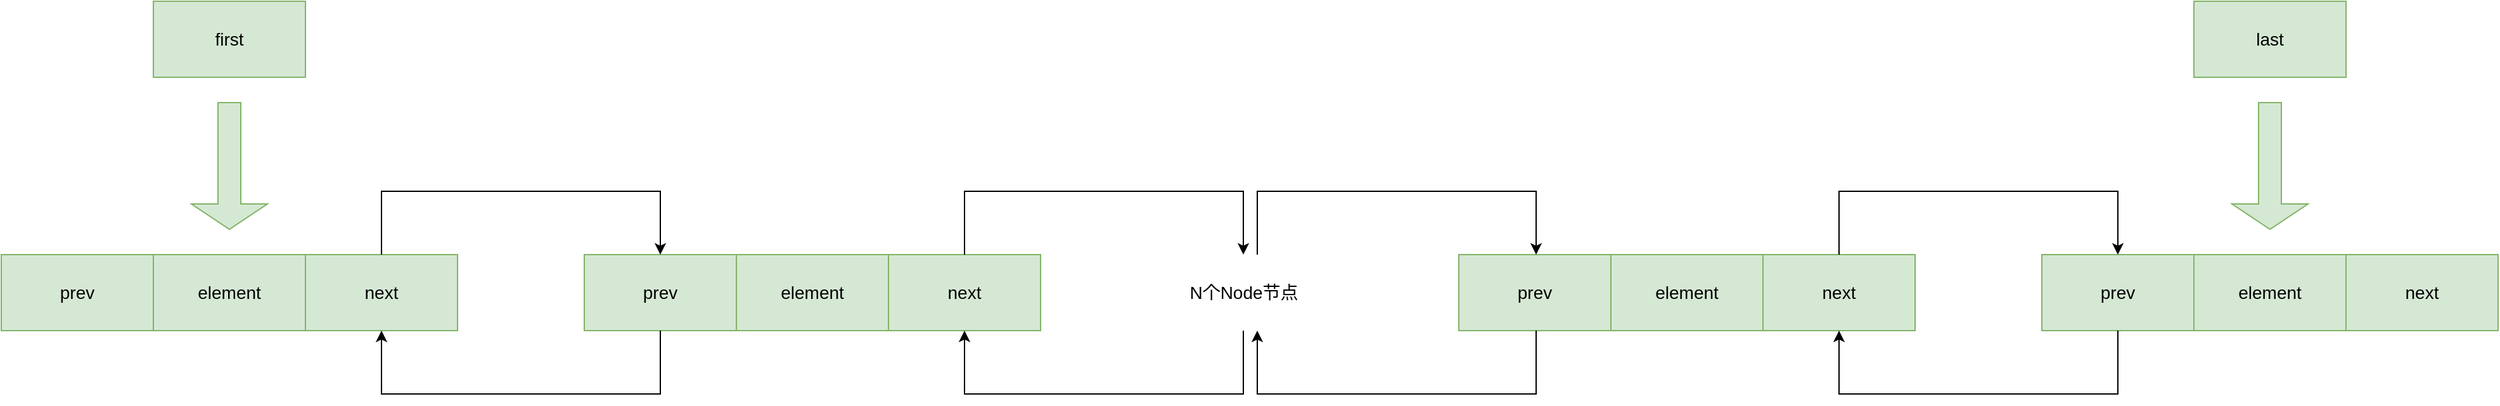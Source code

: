 <mxfile version="20.6.2" type="device"><diagram id="ElD_fhYUg22t5E7HT_a5" name="第 1 页"><mxGraphModel dx="772" dy="489" grid="1" gridSize="10" guides="1" tooltips="1" connect="1" arrows="1" fold="1" page="1" pageScale="1" pageWidth="827" pageHeight="1169" math="0" shadow="0"><root><mxCell id="0"/><mxCell id="1" parent="0"/><mxCell id="WG_Ory-17rc3zmio_Q6j-1" value="prev" style="rounded=0;whiteSpace=wrap;html=1;fillColor=#d5e8d4;strokeColor=#82b366;fontSize=14;" parent="1" vertex="1"><mxGeometry x="30" y="230" width="120" height="60" as="geometry"/></mxCell><mxCell id="WG_Ory-17rc3zmio_Q6j-2" value="element" style="rounded=0;whiteSpace=wrap;html=1;fillColor=#d5e8d4;strokeColor=#82b366;fontSize=14;" parent="1" vertex="1"><mxGeometry x="150" y="230" width="120" height="60" as="geometry"/></mxCell><mxCell id="WG_Ory-17rc3zmio_Q6j-3" value="next" style="rounded=0;whiteSpace=wrap;html=1;fillColor=#d5e8d4;strokeColor=#82b366;fontSize=14;" parent="1" vertex="1"><mxGeometry x="270" y="230" width="120" height="60" as="geometry"/></mxCell><mxCell id="WG_Ory-17rc3zmio_Q6j-4" value="prev" style="rounded=0;whiteSpace=wrap;html=1;fillColor=#d5e8d4;strokeColor=#82b366;fontSize=14;" parent="1" vertex="1"><mxGeometry x="490" y="230" width="120" height="60" as="geometry"/></mxCell><mxCell id="WG_Ory-17rc3zmio_Q6j-5" value="element" style="rounded=0;whiteSpace=wrap;html=1;fillColor=#d5e8d4;strokeColor=#82b366;fontSize=14;" parent="1" vertex="1"><mxGeometry x="610" y="230" width="120" height="60" as="geometry"/></mxCell><mxCell id="WG_Ory-17rc3zmio_Q6j-6" value="next" style="rounded=0;whiteSpace=wrap;html=1;fillColor=#d5e8d4;strokeColor=#82b366;fontSize=14;" parent="1" vertex="1"><mxGeometry x="730" y="230" width="120" height="60" as="geometry"/></mxCell><mxCell id="WG_Ory-17rc3zmio_Q6j-8" value="prev" style="rounded=0;whiteSpace=wrap;html=1;fillColor=#d5e8d4;strokeColor=#82b366;fontSize=14;" parent="1" vertex="1"><mxGeometry x="1180" y="230" width="120" height="60" as="geometry"/></mxCell><mxCell id="WG_Ory-17rc3zmio_Q6j-9" value="element" style="rounded=0;whiteSpace=wrap;html=1;fillColor=#d5e8d4;strokeColor=#82b366;fontSize=14;" parent="1" vertex="1"><mxGeometry x="1300" y="230" width="120" height="60" as="geometry"/></mxCell><mxCell id="WG_Ory-17rc3zmio_Q6j-10" value="next" style="rounded=0;whiteSpace=wrap;html=1;fillColor=#d5e8d4;strokeColor=#82b366;fontSize=14;" parent="1" vertex="1"><mxGeometry x="1420" y="230" width="120" height="60" as="geometry"/></mxCell><mxCell id="WG_Ory-17rc3zmio_Q6j-11" value="prev" style="rounded=0;whiteSpace=wrap;html=1;fillColor=#d5e8d4;strokeColor=#82b366;fontSize=14;" parent="1" vertex="1"><mxGeometry x="1640" y="230" width="120" height="60" as="geometry"/></mxCell><mxCell id="WG_Ory-17rc3zmio_Q6j-12" value="element" style="rounded=0;whiteSpace=wrap;html=1;fillColor=#d5e8d4;strokeColor=#82b366;fontSize=14;" parent="1" vertex="1"><mxGeometry x="1760" y="230" width="120" height="60" as="geometry"/></mxCell><mxCell id="WG_Ory-17rc3zmio_Q6j-13" value="next" style="rounded=0;whiteSpace=wrap;html=1;fillColor=#d5e8d4;strokeColor=#82b366;fontSize=14;" parent="1" vertex="1"><mxGeometry x="1880" y="230" width="120" height="60" as="geometry"/></mxCell><mxCell id="WG_Ory-17rc3zmio_Q6j-15" value="" style="edgeStyle=segmentEdgeStyle;endArrow=classic;html=1;rounded=0;entryX=0.5;entryY=0;entryDx=0;entryDy=0;fontSize=14;" parent="1" target="WG_Ory-17rc3zmio_Q6j-4" edge="1"><mxGeometry width="50" height="50" relative="1" as="geometry"><mxPoint x="330" y="230" as="sourcePoint"/><mxPoint x="380" y="180" as="targetPoint"/><Array as="points"><mxPoint x="330" y="180"/><mxPoint x="550" y="180"/></Array></mxGeometry></mxCell><mxCell id="WG_Ory-17rc3zmio_Q6j-18" value="" style="edgeStyle=segmentEdgeStyle;endArrow=classic;html=1;rounded=0;entryX=0.5;entryY=0;entryDx=0;entryDy=0;fontSize=14;" parent="1" edge="1"><mxGeometry width="50" height="50" relative="1" as="geometry"><mxPoint x="550" y="290" as="sourcePoint"/><mxPoint x="330" y="290" as="targetPoint"/><Array as="points"><mxPoint x="550" y="340"/><mxPoint x="330" y="340"/></Array></mxGeometry></mxCell><mxCell id="WG_Ory-17rc3zmio_Q6j-19" value="" style="edgeStyle=segmentEdgeStyle;endArrow=classic;html=1;rounded=0;entryX=0.5;entryY=0;entryDx=0;entryDy=0;fontSize=14;" parent="1" edge="1"><mxGeometry width="50" height="50" relative="1" as="geometry"><mxPoint x="1010" y="290" as="sourcePoint"/><mxPoint x="790" y="290" as="targetPoint"/><Array as="points"><mxPoint x="1010" y="340"/><mxPoint x="790" y="340"/></Array></mxGeometry></mxCell><mxCell id="WG_Ory-17rc3zmio_Q6j-21" value="" style="edgeStyle=segmentEdgeStyle;endArrow=classic;html=1;rounded=0;entryX=0.5;entryY=0;entryDx=0;entryDy=0;fontSize=14;" parent="1" edge="1"><mxGeometry width="50" height="50" relative="1" as="geometry"><mxPoint x="1241" y="290" as="sourcePoint"/><mxPoint x="1021" y="290" as="targetPoint"/><Array as="points"><mxPoint x="1241" y="340"/><mxPoint x="1021" y="340"/></Array></mxGeometry></mxCell><mxCell id="WG_Ory-17rc3zmio_Q6j-22" value="" style="edgeStyle=segmentEdgeStyle;endArrow=classic;html=1;rounded=0;entryX=0.5;entryY=0;entryDx=0;entryDy=0;fontSize=14;" parent="1" edge="1"><mxGeometry width="50" height="50" relative="1" as="geometry"><mxPoint x="1700" y="290" as="sourcePoint"/><mxPoint x="1480" y="290" as="targetPoint"/><Array as="points"><mxPoint x="1700" y="340"/><mxPoint x="1480" y="340"/></Array></mxGeometry></mxCell><mxCell id="WG_Ory-17rc3zmio_Q6j-23" value="" style="edgeStyle=segmentEdgeStyle;endArrow=classic;html=1;rounded=0;entryX=0.5;entryY=0;entryDx=0;entryDy=0;fontSize=14;" parent="1" edge="1"><mxGeometry width="50" height="50" relative="1" as="geometry"><mxPoint x="790" y="230" as="sourcePoint"/><mxPoint x="1010" y="230" as="targetPoint"/><Array as="points"><mxPoint x="790" y="180"/><mxPoint x="1010" y="180"/></Array></mxGeometry></mxCell><mxCell id="WG_Ory-17rc3zmio_Q6j-24" value="" style="edgeStyle=segmentEdgeStyle;endArrow=classic;html=1;rounded=0;entryX=0.5;entryY=0;entryDx=0;entryDy=0;fontSize=14;" parent="1" edge="1"><mxGeometry width="50" height="50" relative="1" as="geometry"><mxPoint x="1021" y="230" as="sourcePoint"/><mxPoint x="1241" y="230" as="targetPoint"/><Array as="points"><mxPoint x="1021" y="180"/><mxPoint x="1241" y="180"/></Array></mxGeometry></mxCell><mxCell id="WG_Ory-17rc3zmio_Q6j-25" value="" style="edgeStyle=segmentEdgeStyle;endArrow=classic;html=1;rounded=0;entryX=0.5;entryY=0;entryDx=0;entryDy=0;fontSize=14;" parent="1" edge="1"><mxGeometry width="50" height="50" relative="1" as="geometry"><mxPoint x="1480" y="230" as="sourcePoint"/><mxPoint x="1700" y="230" as="targetPoint"/><Array as="points"><mxPoint x="1480" y="180"/><mxPoint x="1700" y="180"/></Array></mxGeometry></mxCell><mxCell id="WG_Ory-17rc3zmio_Q6j-27" value="" style="shape=singleArrow;direction=south;whiteSpace=wrap;html=1;fillColor=#d5e8d4;strokeColor=#82b366;fontSize=14;" parent="1" vertex="1"><mxGeometry x="180" y="110" width="60" height="100" as="geometry"/></mxCell><mxCell id="WG_Ory-17rc3zmio_Q6j-28" value="first" style="rounded=0;whiteSpace=wrap;html=1;fillColor=#d5e8d4;strokeColor=#82b366;fontSize=14;" parent="1" vertex="1"><mxGeometry x="150" y="30" width="120" height="60" as="geometry"/></mxCell><mxCell id="WG_Ory-17rc3zmio_Q6j-29" value="" style="shape=singleArrow;direction=south;whiteSpace=wrap;html=1;fillColor=#d5e8d4;strokeColor=#82b366;fontSize=14;" parent="1" vertex="1"><mxGeometry x="1790" y="110" width="60" height="100" as="geometry"/></mxCell><mxCell id="WG_Ory-17rc3zmio_Q6j-30" value="last" style="rounded=0;whiteSpace=wrap;html=1;fillColor=#d5e8d4;strokeColor=#82b366;fontSize=14;" parent="1" vertex="1"><mxGeometry x="1760" y="30" width="120" height="60" as="geometry"/></mxCell><mxCell id="A5rm_5lbjWTQszz4XXRo-1" value="&lt;font style=&quot;font-size: 14px;&quot;&gt;N个Node节点&lt;/font&gt;" style="text;html=1;align=center;verticalAlign=middle;resizable=0;points=[];autosize=1;strokeColor=none;fillColor=none;" vertex="1" parent="1"><mxGeometry x="955" y="245" width="110" height="30" as="geometry"/></mxCell></root></mxGraphModel></diagram></mxfile>
